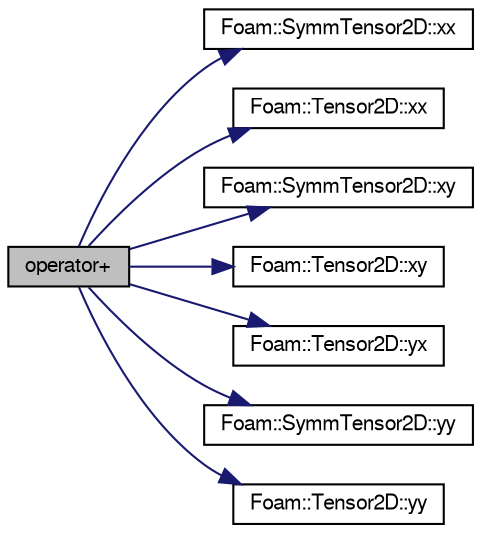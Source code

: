 digraph "operator+"
{
  bgcolor="transparent";
  edge [fontname="FreeSans",fontsize="10",labelfontname="FreeSans",labelfontsize="10"];
  node [fontname="FreeSans",fontsize="10",shape=record];
  rankdir="LR";
  Node128595 [label="operator+",height=0.2,width=0.4,color="black", fillcolor="grey75", style="filled", fontcolor="black"];
  Node128595 -> Node128596 [color="midnightblue",fontsize="10",style="solid",fontname="FreeSans"];
  Node128596 [label="Foam::SymmTensor2D::xx",height=0.2,width=0.4,color="black",URL="$a28314.html#a1b97c7c1ed81b4fb23da8dcb71a8cd2a"];
  Node128595 -> Node128597 [color="midnightblue",fontsize="10",style="solid",fontname="FreeSans"];
  Node128597 [label="Foam::Tensor2D::xx",height=0.2,width=0.4,color="black",URL="$a28390.html#a1b97c7c1ed81b4fb23da8dcb71a8cd2a"];
  Node128595 -> Node128598 [color="midnightblue",fontsize="10",style="solid",fontname="FreeSans"];
  Node128598 [label="Foam::SymmTensor2D::xy",height=0.2,width=0.4,color="black",URL="$a28314.html#aab470ae2a5eeac8c33a7b6abac6b39b3"];
  Node128595 -> Node128599 [color="midnightblue",fontsize="10",style="solid",fontname="FreeSans"];
  Node128599 [label="Foam::Tensor2D::xy",height=0.2,width=0.4,color="black",URL="$a28390.html#aab470ae2a5eeac8c33a7b6abac6b39b3"];
  Node128595 -> Node128600 [color="midnightblue",fontsize="10",style="solid",fontname="FreeSans"];
  Node128600 [label="Foam::Tensor2D::yx",height=0.2,width=0.4,color="black",URL="$a28390.html#a217bb42e2157c7914d7ebb0ffb730b7d"];
  Node128595 -> Node128601 [color="midnightblue",fontsize="10",style="solid",fontname="FreeSans"];
  Node128601 [label="Foam::SymmTensor2D::yy",height=0.2,width=0.4,color="black",URL="$a28314.html#aba9d77023a5662b9c2d3639d5de555a0"];
  Node128595 -> Node128602 [color="midnightblue",fontsize="10",style="solid",fontname="FreeSans"];
  Node128602 [label="Foam::Tensor2D::yy",height=0.2,width=0.4,color="black",URL="$a28390.html#aba9d77023a5662b9c2d3639d5de555a0"];
}
